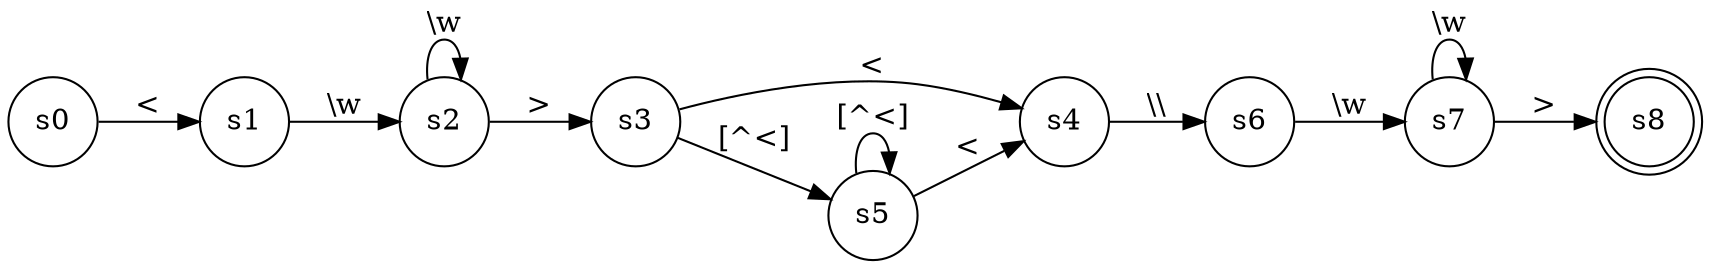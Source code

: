 digraph NFA{
	rankdir=LR

	s0 [shape=circle]
	s1 [shape=circle]
	s2 [shape=circle]
	s3 [shape=circle]
	s4 [shape=circle]
	s5 [shape=circle]
	s6 [shape=circle]
	s7 [shape=circle]
	s8 [shape=doublecircle]

	s0 -> s1 [label="<"]
	s1 -> s2 [label="\\w"]
	s2 -> s3 [label=">"]
	s2 -> s2 [label="\\w"]
	s3 -> s4 [label="<"]
	s3 -> s5 [label="[^<]"]
	s4 -> s6 [label="\\\\"]
	s5 -> s4 [label="<"]
	s5 -> s5 [label="[^<]"]
	s6 -> s7 [label="\\w"]
	s7 -> s8 [label=">"]
	s7 -> s7 [label="\\w"]
}
